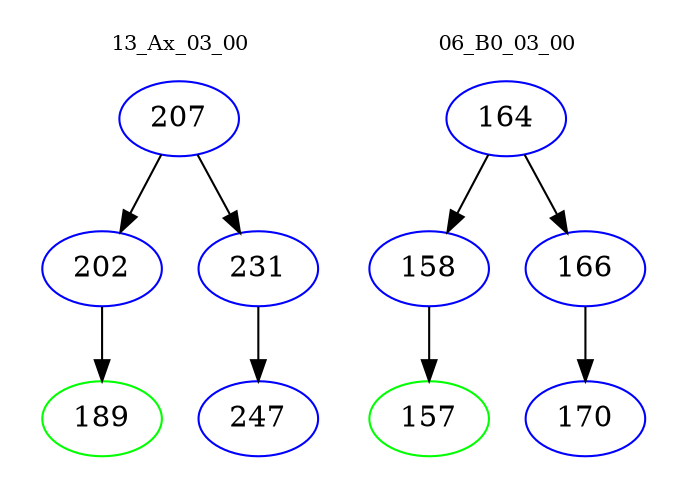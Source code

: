 digraph{
subgraph cluster_0 {
color = white
label = "13_Ax_03_00";
fontsize=10;
T0_207 [label="207", color="blue"]
T0_207 -> T0_202 [color="black"]
T0_202 [label="202", color="blue"]
T0_202 -> T0_189 [color="black"]
T0_189 [label="189", color="green"]
T0_207 -> T0_231 [color="black"]
T0_231 [label="231", color="blue"]
T0_231 -> T0_247 [color="black"]
T0_247 [label="247", color="blue"]
}
subgraph cluster_1 {
color = white
label = "06_B0_03_00";
fontsize=10;
T1_164 [label="164", color="blue"]
T1_164 -> T1_158 [color="black"]
T1_158 [label="158", color="blue"]
T1_158 -> T1_157 [color="black"]
T1_157 [label="157", color="green"]
T1_164 -> T1_166 [color="black"]
T1_166 [label="166", color="blue"]
T1_166 -> T1_170 [color="black"]
T1_170 [label="170", color="blue"]
}
}
